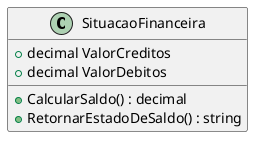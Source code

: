 @startuml SituacaoFinanceira

class SituacaoFinanceira{
    + decimal ValorCreditos
    + decimal ValorDebitos
    + CalcularSaldo() : decimal
    + RetornarEstadoDeSaldo() : string
}

@enduml
